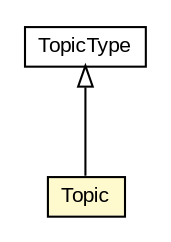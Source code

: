 #!/usr/local/bin/dot
#
# Class diagram 
# Generated by UMLGraph version R5_6-24-gf6e263 (http://www.umlgraph.org/)
#

digraph G {
	edge [fontname="arial",fontsize=10,labelfontname="arial",labelfontsize=10];
	node [fontname="arial",fontsize=10,shape=plaintext];
	nodesep=0.25;
	ranksep=0.5;
	// org.oasis_open.docs.wsn.t_1.TopicType
	c1145392 [label=<<table title="org.oasis_open.docs.wsn.t_1.TopicType" border="0" cellborder="1" cellspacing="0" cellpadding="2" port="p" href="./TopicType.html">
		<tr><td><table border="0" cellspacing="0" cellpadding="1">
<tr><td align="center" balign="center"> TopicType </td></tr>
		</table></td></tr>
		</table>>, URL="./TopicType.html", fontname="arial", fontcolor="black", fontsize=10.0];
	// org.oasis_open.docs.wsn.t_1.TopicNamespaceType.Topic
	c1145395 [label=<<table title="org.oasis_open.docs.wsn.t_1.TopicNamespaceType.Topic" border="0" cellborder="1" cellspacing="0" cellpadding="2" port="p" bgcolor="lemonChiffon" href="./TopicNamespaceType.Topic.html">
		<tr><td><table border="0" cellspacing="0" cellpadding="1">
<tr><td align="center" balign="center"> Topic </td></tr>
		</table></td></tr>
		</table>>, URL="./TopicNamespaceType.Topic.html", fontname="arial", fontcolor="black", fontsize=10.0];
	//org.oasis_open.docs.wsn.t_1.TopicNamespaceType.Topic extends org.oasis_open.docs.wsn.t_1.TopicType
	c1145392:p -> c1145395:p [dir=back,arrowtail=empty];
}

